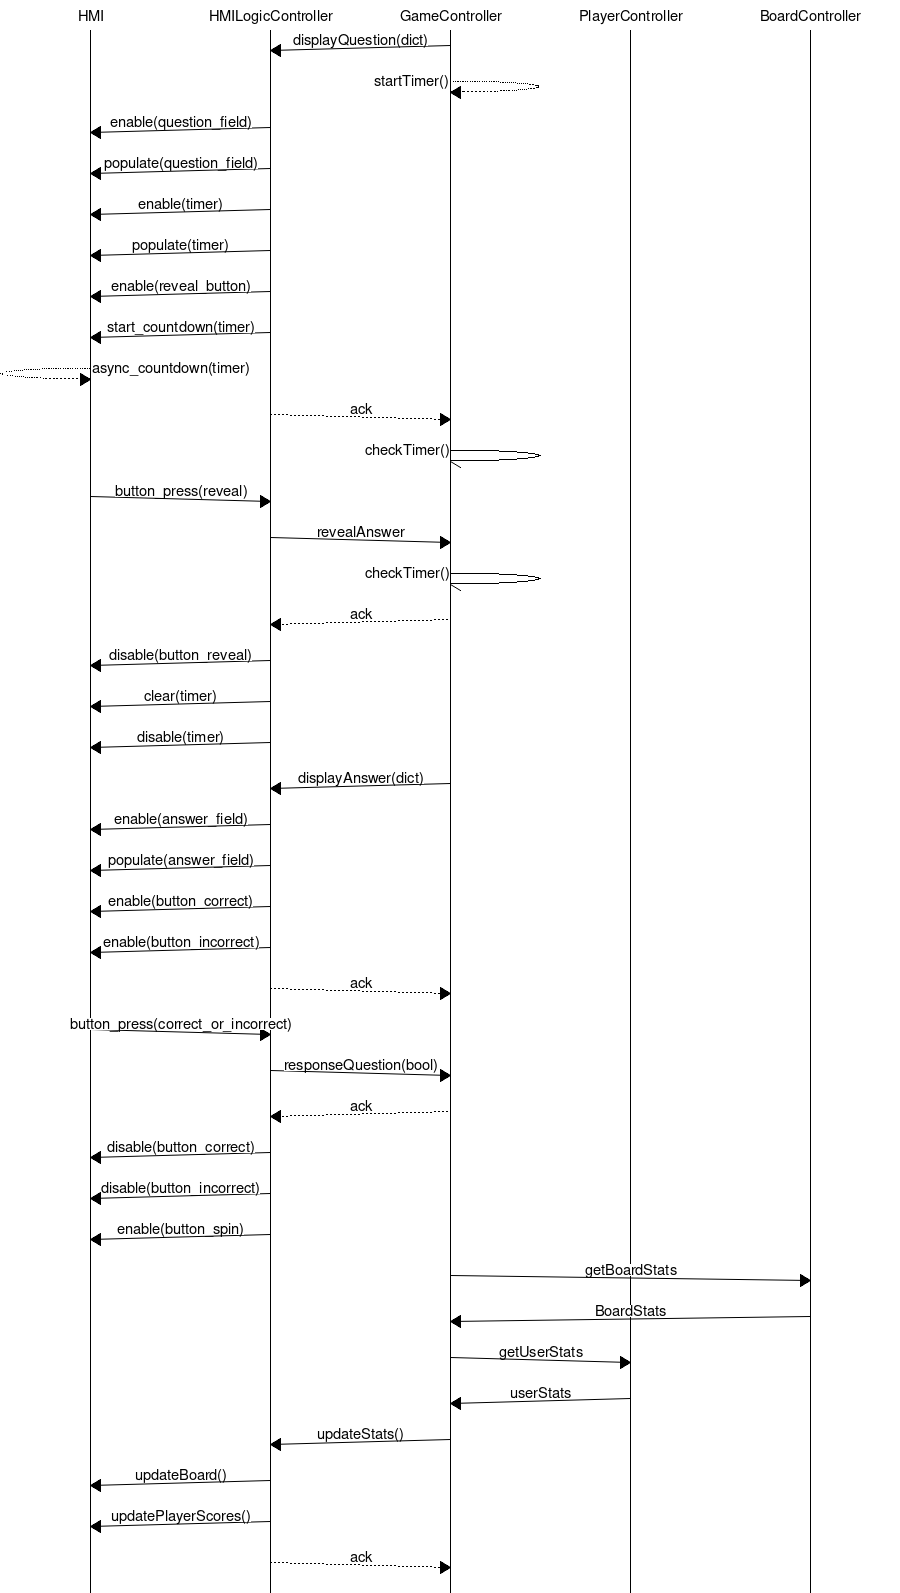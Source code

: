 msc {

 arcgradient="5", hscale="1.5";



  HMI 		[label="HMI"],
  HMILog     [label="HMILogicController"],
  Game 		[label="GameController"],
  Player    [label="PlayerController"],
  Board     [label="BoardController"];

 Game => HMILog [label="displayQuestion(dict)"];
  Game >> Game [label="startTimer()"];
  HMILog => HMI	[label="enable(question_field)"];
  HMILog => HMI	[label="populate(question_field)"];
  HMILog => HMI	[label="enable(timer)"];
  HMILog => HMI	[label="populate(timer)"];
  HMILog => HMI	[label="enable(reveal_button)"];
  HMILog => HMI	[label="start_countdown(timer)"];
  HMI >> HMI	[label="async_countdown(timer)"];

  HMILog >> Game [label="ack"];
  Game -> Game [label="checkTimer()"];
  HMI => HMILog	[label="button_press(reveal)"];
  HMILog => Game [label="revealAnswer"];
  Game -> Game [label="checkTimer()"];
  Game >> HMILog [label="ack"];
  HMILog => HMI 	[label="disable(button_reveal)"];
  HMILog => HMI 	[label="clear(timer)"];
  HMILog => HMI 	[label="disable(timer)"];
  Game => HMILog [label="displayAnswer(dict)"];
  HMILog => HMI	[label="enable(answer_field)"];
  HMILog => HMI	[label="populate(answer_field)"];
  HMILog => HMI	[label="enable(button_correct)"];
  HMILog => HMI	[label="enable(button_incorrect)"];
  HMILog >> Game [label="ack"];
  HMI => HMILog	[label="button_press(correct_or_incorrect)"];
  HMILog => Game [label="responseQuestion(bool)"];
  Game >> HMILog [label="ack"];
  HMILog => HMI	[label="disable(button_correct)"];
  HMILog => HMI	[label="disable(button_incorrect)"];
  HMILog => HMI	[label="enable(button_spin)"];
  Game => Board [label="getBoardStats"];
  Board => Game [label="BoardStats"];
  Game => Player [label="getUserStats"];
  Player => Game [label="userStats"];
  Game => HMILog [label="updateStats()"];
  HMILog => HMI [label="updateBoard()"];
  HMILog => HMI [label="updatePlayerScores()"];
  HMILog >> Game [label="ack"];

  }